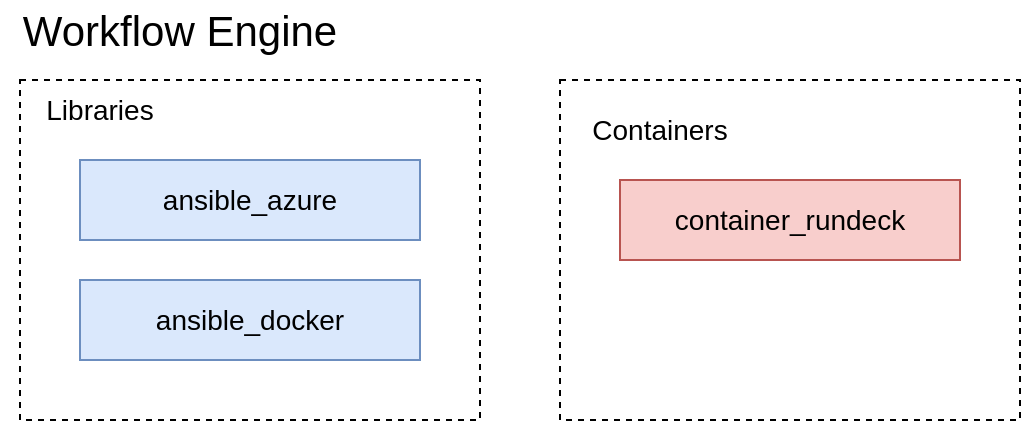 <mxfile version="16.5.2" type="github">
  <diagram id="IFSpSiR9jKNboN0qODkQ" name="Page-1">
    <mxGraphModel dx="868" dy="432" grid="1" gridSize="10" guides="1" tooltips="1" connect="1" arrows="1" fold="1" page="1" pageScale="1" pageWidth="827" pageHeight="1169" math="0" shadow="0">
      <root>
        <mxCell id="0" />
        <mxCell id="1" parent="0" />
        <mxCell id="PmyIS6u5g_ccVkfRYbmF-9" value="" style="rounded=0;whiteSpace=wrap;html=1;fontSize=14;dashed=1;" vertex="1" parent="1">
          <mxGeometry x="10" y="40" width="230" height="170" as="geometry" />
        </mxCell>
        <mxCell id="PmyIS6u5g_ccVkfRYbmF-1" value="Workflow Engine" style="text;html=1;strokeColor=none;fillColor=none;align=center;verticalAlign=middle;whiteSpace=wrap;rounded=0;fontSize=21;" vertex="1" parent="1">
          <mxGeometry width="180" height="30" as="geometry" />
        </mxCell>
        <mxCell id="PmyIS6u5g_ccVkfRYbmF-10" value="" style="group;fillColor=#dae8fc;strokeColor=#6c8ebf;" vertex="1" connectable="0" parent="1">
          <mxGeometry x="40" y="140" width="170" height="40" as="geometry" />
        </mxCell>
        <mxCell id="PmyIS6u5g_ccVkfRYbmF-7" value="" style="rounded=0;whiteSpace=wrap;html=1;fontSize=21;fillColor=#dae8fc;strokeColor=#6c8ebf;" vertex="1" parent="PmyIS6u5g_ccVkfRYbmF-10">
          <mxGeometry width="170" height="40" as="geometry" />
        </mxCell>
        <mxCell id="PmyIS6u5g_ccVkfRYbmF-8" value="&lt;div&gt;ansible_docker&lt;/div&gt;" style="text;html=1;strokeColor=none;fillColor=none;align=center;verticalAlign=middle;whiteSpace=wrap;rounded=0;fontSize=14;" vertex="1" parent="PmyIS6u5g_ccVkfRYbmF-10">
          <mxGeometry x="30" y="5" width="110" height="30" as="geometry" />
        </mxCell>
        <mxCell id="PmyIS6u5g_ccVkfRYbmF-11" value="" style="group" vertex="1" connectable="0" parent="1">
          <mxGeometry x="40" y="80" width="170" height="40" as="geometry" />
        </mxCell>
        <mxCell id="PmyIS6u5g_ccVkfRYbmF-4" value="" style="rounded=0;whiteSpace=wrap;html=1;fontSize=21;fillColor=#dae8fc;strokeColor=#6c8ebf;" vertex="1" parent="PmyIS6u5g_ccVkfRYbmF-11">
          <mxGeometry width="170" height="40" as="geometry" />
        </mxCell>
        <mxCell id="PmyIS6u5g_ccVkfRYbmF-5" value="ansible_azure" style="text;html=1;strokeColor=none;fillColor=none;align=center;verticalAlign=middle;whiteSpace=wrap;rounded=0;fontSize=14;" vertex="1" parent="PmyIS6u5g_ccVkfRYbmF-11">
          <mxGeometry x="30" y="5" width="110" height="30" as="geometry" />
        </mxCell>
        <mxCell id="PmyIS6u5g_ccVkfRYbmF-14" value="Libraries" style="text;html=1;strokeColor=none;fillColor=none;align=center;verticalAlign=middle;whiteSpace=wrap;rounded=0;dashed=1;fontSize=14;" vertex="1" parent="1">
          <mxGeometry x="20" y="40" width="60" height="30" as="geometry" />
        </mxCell>
        <mxCell id="PmyIS6u5g_ccVkfRYbmF-15" value="" style="rounded=0;whiteSpace=wrap;html=1;fontSize=14;dashed=1;" vertex="1" parent="1">
          <mxGeometry x="280" y="40" width="230" height="170" as="geometry" />
        </mxCell>
        <mxCell id="PmyIS6u5g_ccVkfRYbmF-16" value="Containers" style="text;html=1;strokeColor=none;fillColor=none;align=center;verticalAlign=middle;whiteSpace=wrap;rounded=0;dashed=1;fontSize=14;" vertex="1" parent="1">
          <mxGeometry x="290" y="50" width="80" height="30" as="geometry" />
        </mxCell>
        <mxCell id="PmyIS6u5g_ccVkfRYbmF-17" value="" style="group;fillColor=#e1d5e7;strokeColor=#9673a6;" vertex="1" connectable="0" parent="1">
          <mxGeometry x="310" y="90" width="170" height="40" as="geometry" />
        </mxCell>
        <mxCell id="PmyIS6u5g_ccVkfRYbmF-18" value="" style="rounded=0;whiteSpace=wrap;html=1;fontSize=21;fillColor=#f8cecc;strokeColor=#b85450;" vertex="1" parent="PmyIS6u5g_ccVkfRYbmF-17">
          <mxGeometry width="170" height="40" as="geometry" />
        </mxCell>
        <mxCell id="PmyIS6u5g_ccVkfRYbmF-19" value="container_rundeck" style="text;html=1;strokeColor=none;fillColor=none;align=center;verticalAlign=middle;whiteSpace=wrap;rounded=0;fontSize=14;" vertex="1" parent="PmyIS6u5g_ccVkfRYbmF-17">
          <mxGeometry x="30" y="5" width="110" height="30" as="geometry" />
        </mxCell>
      </root>
    </mxGraphModel>
  </diagram>
</mxfile>
